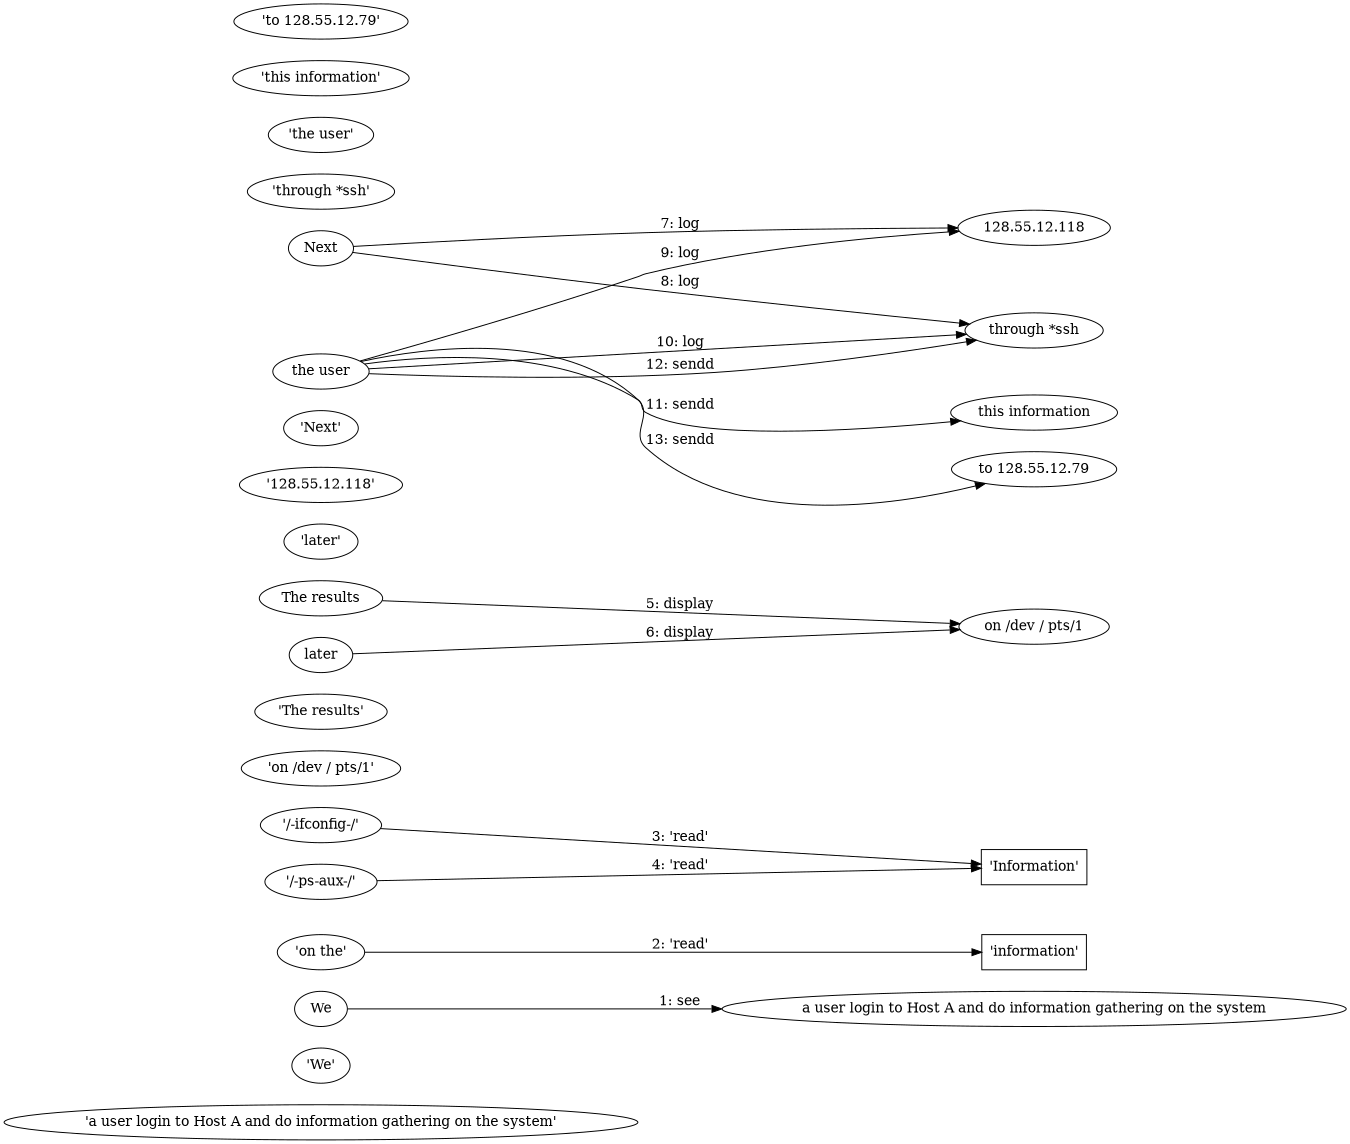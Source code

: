 digraph "Information gather and exfiltration (Host A).dot" {
rankdir="LR"
size="9"
fixedsize="false"
splines="true"
nodesep=0.3
ranksep=0
fontsize=10
overlap="scalexy"
engine= "neato"
	"'a user login to Host A and do information gathering on the system'" [node_type=file shape=ellipse]
	"'We'" [node_type=file shape=ellipse]
	We -> "a user login to Host A and do information gathering on the system" [label="1: see"]
	"'on the'" [node_type=file shape=ellipse]
	"'information'" [node_type=Process shape=box]
	"'on the'" -> "'information'" [label="2: 'read'"]
	"'/-ifconfig-/'" [node_type=file shape=ellipse]
	"'Information'" [node_type=Process shape=box]
	"'/-ifconfig-/'" -> "'Information'" [label="3: 'read'"]
	"'/-ps-aux-/'" [node_type=file shape=ellipse]
	"'Information'" [node_type=Process shape=box]
	"'/-ps-aux-/'" -> "'Information'" [label="4: 'read'"]
	"'on /dev / pts/1'" [node_type=file shape=ellipse]
	"'The results'" [node_type=file shape=ellipse]
	"The results" -> "on /dev / pts/1" [label="5: display"]
	"'on /dev / pts/1'" [node_type=file shape=ellipse]
	"'later'" [node_type=file shape=ellipse]
	later -> "on /dev / pts/1" [label="6: display"]
	"'128.55.12.118'" [node_type=file shape=ellipse]
	"'Next'" [node_type=file shape=ellipse]
	Next -> "128.55.12.118" [label="7: log"]
	"'through *ssh'" [node_type=file shape=ellipse]
	"'Next'" [node_type=file shape=ellipse]
	Next -> "through *ssh" [label="8: log"]
	"'128.55.12.118'" [node_type=file shape=ellipse]
	"'the user'" [node_type=file shape=ellipse]
	"the user" -> "128.55.12.118" [label="9: log"]
	"'through *ssh'" [node_type=file shape=ellipse]
	"'the user'" [node_type=file shape=ellipse]
	"the user" -> "through *ssh" [label="10: log"]
	"'this information'" [node_type=file shape=ellipse]
	"'the user'" [node_type=file shape=ellipse]
	"the user" -> "this information" [label="11: sendd"]
	"'through *ssh'" [node_type=file shape=ellipse]
	"'the user'" [node_type=file shape=ellipse]
	"the user" -> "through *ssh" [label="12: sendd"]
	"'to 128.55.12.79'" [node_type=file shape=ellipse]
	"'the user'" [node_type=file shape=ellipse]
	"the user" -> "to 128.55.12.79" [label="13: sendd"]
}
